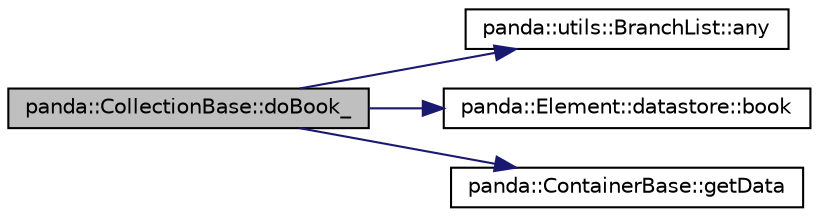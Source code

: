 digraph G
{
  edge [fontname="Helvetica",fontsize="10",labelfontname="Helvetica",labelfontsize="10"];
  node [fontname="Helvetica",fontsize="10",shape=record];
  rankdir=LR;
  Node1 [label="panda::CollectionBase::doBook_",height=0.2,width=0.4,color="black", fillcolor="grey75", style="filled" fontcolor="black"];
  Node1 -> Node2 [color="midnightblue",fontsize="10",style="solid"];
  Node2 [label="panda::utils::BranchList::any",height=0.2,width=0.4,color="black", fillcolor="white", style="filled",URL="$classpanda_1_1utils_1_1BranchList.html#aead8646065a2422c246b8d04f66dd00d",tooltip="Returns true if any of the branch in the list is not vetoed."];
  Node1 -> Node3 [color="midnightblue",fontsize="10",style="solid"];
  Node3 [label="panda::Element::datastore::book",height=0.2,width=0.4,color="black", fillcolor="white", style="filled",URL="$structpanda_1_1Element_1_1datastore.html#a2e677f904aee6a53452674b83bea49e4"];
  Node1 -> Node4 [color="midnightblue",fontsize="10",style="solid"];
  Node4 [label="panda::ContainerBase::getData",height=0.2,width=0.4,color="black", fillcolor="white", style="filled",URL="$classpanda_1_1ContainerBase.html#adbb8e159edc835222dc6485291d3830d"];
}
